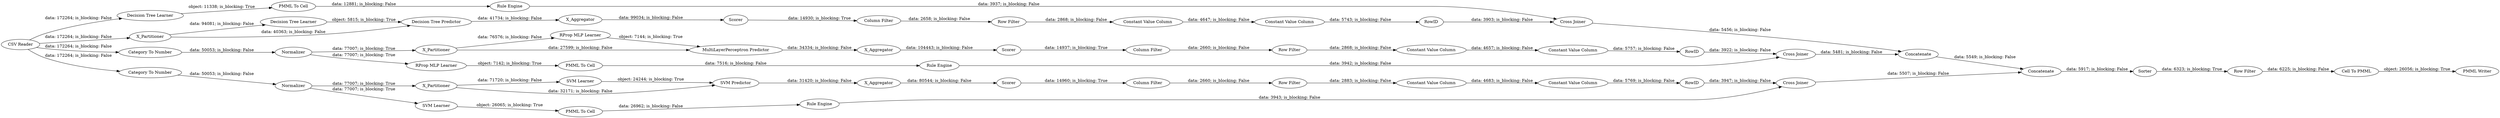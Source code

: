 digraph {
	"-846428970862106873_15" [label="PMML To Cell"]
	"-846428970862106873_10" [label="Constant Value Column"]
	"-846428970862106873_45" [label=RowID]
	"-846428970862106873_26" [label="RProp MLP Learner"]
	"-846428970862106873_37" [label="PMML Writer"]
	"-846428970862106873_20" [label="Category To Number"]
	"-846428970862106873_24" [label=Scorer]
	"-846428970862106873_14" [label="Decision Tree Learner"]
	"-846428970862106873_25" [label=X_Aggregator]
	"-846428970862106873_55" [label=Concatenate]
	"-846428970862106873_8" [label="Row Filter"]
	"-846428970862106873_16" [label="Rule Engine"]
	"-846428970862106873_22" [label="RProp MLP Learner"]
	"-846428970862106873_38" [label=Sorter]
	"-846428970862106873_31" [label="Column Filter"]
	"-846428970862106873_32" [label="Constant Value Column"]
	"-846428970862106873_19" [label=Normalizer]
	"-846428970862106873_1" [label="CSV Reader"]
	"-846428970862106873_30" [label="Row Filter"]
	"-846428970862106873_52" [label="SVM Learner"]
	"-846428970862106873_51" [label="Cross Joiner"]
	"-846428970862106873_48" [label="Constant Value Column"]
	"-846428970862106873_7" [label=X_Aggregator]
	"-846428970862106873_42" [label="Category To Number"]
	"-846428970862106873_46" [label="Row Filter"]
	"-846428970862106873_35" [label="SVM Predictor"]
	"-846428970862106873_56" [label="Row Filter"]
	"-846428970862106873_9" [label="Column Filter"]
	"-846428970862106873_44" [label=Scorer]
	"-846428970862106873_39" [label=Concatenate]
	"-846428970862106873_40" [label=X_Partitioner]
	"-846428970862106873_17" [label="Cross Joiner"]
	"-846428970862106873_27" [label="PMML To Cell"]
	"-846428970862106873_50" [label="Cross Joiner"]
	"-846428970862106873_34" [label="SVM Learner"]
	"-846428970862106873_49" [label="Constant Value Column"]
	"-846428970862106873_54" [label="Rule Engine"]
	"-846428970862106873_21" [label=X_Partitioner]
	"-846428970862106873_41" [label=Normalizer]
	"-846428970862106873_36" [label="Cell To PMML"]
	"-846428970862106873_4" [label="Decision Tree Learner"]
	"-846428970862106873_6" [label=Scorer]
	"-846428970862106873_5" [label="Decision Tree Predictor"]
	"-846428970862106873_43" [label=X_Aggregator]
	"-846428970862106873_28" [label="Rule Engine"]
	"-846428970862106873_3" [label=X_Partitioner]
	"-846428970862106873_23" [label="MultiLayerPerceptron Predictor"]
	"-846428970862106873_47" [label="Column Filter"]
	"-846428970862106873_53" [label="PMML To Cell"]
	"-846428970862106873_33" [label="Constant Value Column"]
	"-846428970862106873_29" [label=RowID]
	"-846428970862106873_11" [label="Constant Value Column"]
	"-846428970862106873_13" [label=RowID]
	"-846428970862106873_22" -> "-846428970862106873_23" [label="object: 7144; is_blocking: True"]
	"-846428970862106873_34" -> "-846428970862106873_35" [label="object: 24244; is_blocking: True"]
	"-846428970862106873_15" -> "-846428970862106873_16" [label="data: 12881; is_blocking: False"]
	"-846428970862106873_21" -> "-846428970862106873_23" [label="data: 27599; is_blocking: False"]
	"-846428970862106873_10" -> "-846428970862106873_11" [label="data: 4647; is_blocking: False"]
	"-846428970862106873_55" -> "-846428970862106873_38" [label="data: 5917; is_blocking: False"]
	"-846428970862106873_24" -> "-846428970862106873_31" [label="data: 14937; is_blocking: True"]
	"-846428970862106873_50" -> "-846428970862106873_55" [label="data: 5507; is_blocking: False"]
	"-846428970862106873_29" -> "-846428970862106873_51" [label="data: 3922; is_blocking: False"]
	"-846428970862106873_46" -> "-846428970862106873_48" [label="data: 2883; is_blocking: False"]
	"-846428970862106873_43" -> "-846428970862106873_44" [label="data: 80544; is_blocking: False"]
	"-846428970862106873_40" -> "-846428970862106873_35" [label="data: 32171; is_blocking: False"]
	"-846428970862106873_20" -> "-846428970862106873_19" [label="data: 50053; is_blocking: False"]
	"-846428970862106873_6" -> "-846428970862106873_9" [label="data: 14930; is_blocking: True"]
	"-846428970862106873_49" -> "-846428970862106873_45" [label="data: 5769; is_blocking: False"]
	"-846428970862106873_52" -> "-846428970862106873_53" [label="object: 26065; is_blocking: True"]
	"-846428970862106873_44" -> "-846428970862106873_47" [label="data: 14960; is_blocking: True"]
	"-846428970862106873_11" -> "-846428970862106873_13" [label="data: 5743; is_blocking: False"]
	"-846428970862106873_32" -> "-846428970862106873_33" [label="data: 4657; is_blocking: False"]
	"-846428970862106873_30" -> "-846428970862106873_32" [label="data: 2868; is_blocking: False"]
	"-846428970862106873_33" -> "-846428970862106873_29" [label="data: 5757; is_blocking: False"]
	"-846428970862106873_13" -> "-846428970862106873_17" [label="data: 3903; is_blocking: False"]
	"-846428970862106873_9" -> "-846428970862106873_8" [label="data: 2658; is_blocking: False"]
	"-846428970862106873_17" -> "-846428970862106873_39" [label="data: 5456; is_blocking: False"]
	"-846428970862106873_40" -> "-846428970862106873_34" [label="data: 71720; is_blocking: False"]
	"-846428970862106873_1" -> "-846428970862106873_14" [label="data: 172264; is_blocking: False"]
	"-846428970862106873_5" -> "-846428970862106873_7" [label="data: 41734; is_blocking: False"]
	"-846428970862106873_19" -> "-846428970862106873_26" [label="data: 77007; is_blocking: True"]
	"-846428970862106873_1" -> "-846428970862106873_42" [label="data: 172264; is_blocking: False"]
	"-846428970862106873_38" -> "-846428970862106873_56" [label="data: 6323; is_blocking: True"]
	"-846428970862106873_41" -> "-846428970862106873_52" [label="data: 77007; is_blocking: True"]
	"-846428970862106873_4" -> "-846428970862106873_5" [label="object: 5815; is_blocking: True"]
	"-846428970862106873_7" -> "-846428970862106873_6" [label="data: 99034; is_blocking: False"]
	"-846428970862106873_16" -> "-846428970862106873_17" [label="data: 3937; is_blocking: False"]
	"-846428970862106873_23" -> "-846428970862106873_25" [label="data: 34334; is_blocking: False"]
	"-846428970862106873_56" -> "-846428970862106873_36" [label="data: 6225; is_blocking: False"]
	"-846428970862106873_54" -> "-846428970862106873_50" [label="data: 3943; is_blocking: False"]
	"-846428970862106873_28" -> "-846428970862106873_51" [label="data: 3942; is_blocking: False"]
	"-846428970862106873_42" -> "-846428970862106873_41" [label="data: 50053; is_blocking: False"]
	"-846428970862106873_27" -> "-846428970862106873_28" [label="data: 7516; is_blocking: False"]
	"-846428970862106873_14" -> "-846428970862106873_15" [label="object: 11338; is_blocking: True"]
	"-846428970862106873_26" -> "-846428970862106873_27" [label="object: 7142; is_blocking: True"]
	"-846428970862106873_31" -> "-846428970862106873_30" [label="data: 2660; is_blocking: False"]
	"-846428970862106873_41" -> "-846428970862106873_40" [label="data: 77007; is_blocking: True"]
	"-846428970862106873_1" -> "-846428970862106873_3" [label="data: 172264; is_blocking: False"]
	"-846428970862106873_3" -> "-846428970862106873_4" [label="data: 94081; is_blocking: False"]
	"-846428970862106873_8" -> "-846428970862106873_10" [label="data: 2868; is_blocking: False"]
	"-846428970862106873_35" -> "-846428970862106873_43" [label="data: 31420; is_blocking: False"]
	"-846428970862106873_48" -> "-846428970862106873_49" [label="data: 4683; is_blocking: False"]
	"-846428970862106873_36" -> "-846428970862106873_37" [label="object: 26056; is_blocking: True"]
	"-846428970862106873_3" -> "-846428970862106873_5" [label="data: 40363; is_blocking: False"]
	"-846428970862106873_51" -> "-846428970862106873_39" [label="data: 5481; is_blocking: False"]
	"-846428970862106873_25" -> "-846428970862106873_24" [label="data: 104443; is_blocking: False"]
	"-846428970862106873_19" -> "-846428970862106873_21" [label="data: 77007; is_blocking: True"]
	"-846428970862106873_1" -> "-846428970862106873_20" [label="data: 172264; is_blocking: False"]
	"-846428970862106873_21" -> "-846428970862106873_22" [label="data: 76576; is_blocking: False"]
	"-846428970862106873_39" -> "-846428970862106873_55" [label="data: 5549; is_blocking: False"]
	"-846428970862106873_53" -> "-846428970862106873_54" [label="data: 26962; is_blocking: False"]
	"-846428970862106873_47" -> "-846428970862106873_46" [label="data: 2660; is_blocking: False"]
	"-846428970862106873_45" -> "-846428970862106873_50" [label="data: 3947; is_blocking: False"]
	rankdir=LR
}
